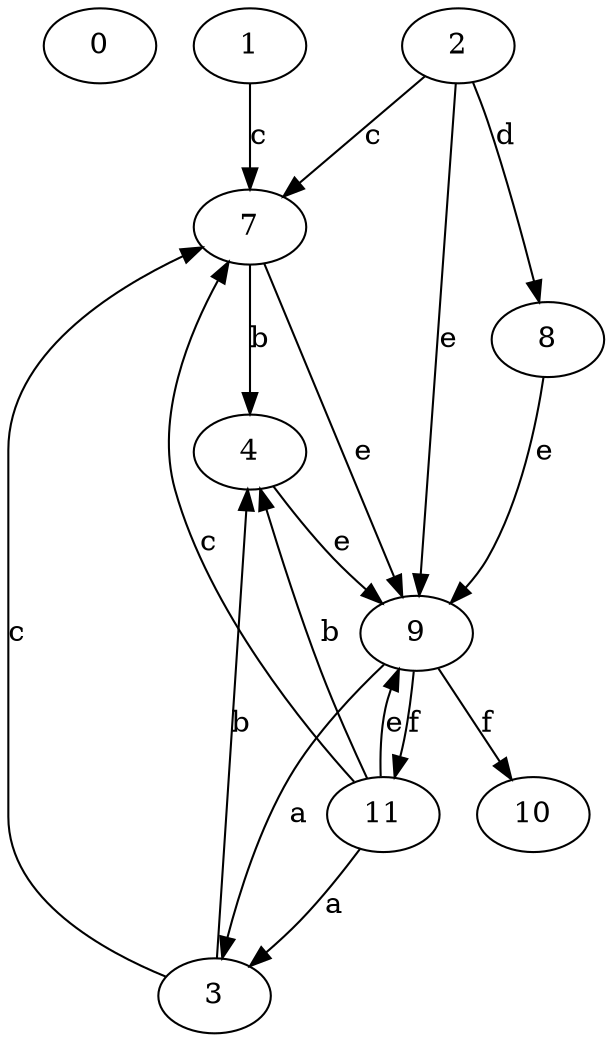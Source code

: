 strict digraph  {
0;
2;
3;
4;
1;
7;
8;
9;
10;
11;
2 -> 7  [label=c];
2 -> 8  [label=d];
2 -> 9  [label=e];
3 -> 4  [label=b];
3 -> 7  [label=c];
4 -> 9  [label=e];
1 -> 7  [label=c];
7 -> 4  [label=b];
7 -> 9  [label=e];
8 -> 9  [label=e];
9 -> 3  [label=a];
9 -> 10  [label=f];
9 -> 11  [label=f];
11 -> 3  [label=a];
11 -> 4  [label=b];
11 -> 7  [label=c];
11 -> 9  [label=e];
}
